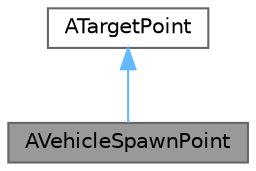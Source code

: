 digraph "AVehicleSpawnPoint"
{
 // INTERACTIVE_SVG=YES
 // LATEX_PDF_SIZE
  bgcolor="transparent";
  edge [fontname=Helvetica,fontsize=10,labelfontname=Helvetica,labelfontsize=10];
  node [fontname=Helvetica,fontsize=10,shape=box,height=0.2,width=0.4];
  Node1 [id="Node000001",label="AVehicleSpawnPoint",height=0.2,width=0.4,color="gray40", fillcolor="grey60", style="filled", fontcolor="black",tooltip="Base class for spawner locations for walkers."];
  Node2 -> Node1 [id="edge1_Node000001_Node000002",dir="back",color="steelblue1",style="solid",tooltip=" "];
  Node2 [id="Node000002",label="ATargetPoint",height=0.2,width=0.4,color="gray40", fillcolor="white", style="filled",URL="$dd/ded/classATargetPoint.html",tooltip=" "];
}
